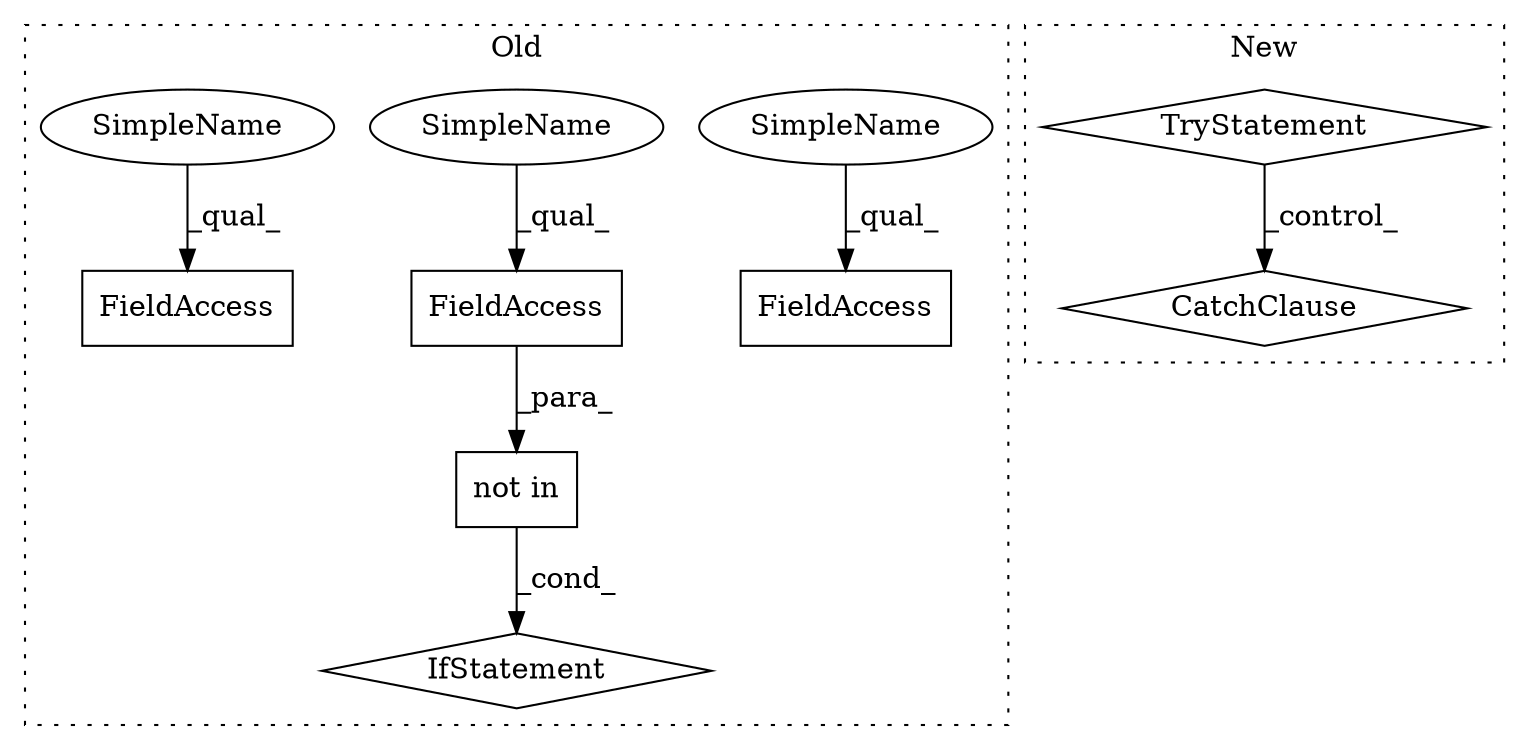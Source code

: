 digraph G {
subgraph cluster0 {
1 [label="not in" a="108" s="2601" l="30" shape="box"];
4 [label="IfStatement" a="25" s="2593,2631" l="8,2" shape="diamond"];
5 [label="FieldAccess" a="22" s="2621" l="10" shape="box"];
6 [label="FieldAccess" a="22" s="3584" l="10" shape="box"];
7 [label="FieldAccess" a="22" s="5653" l="10" shape="box"];
8 [label="SimpleName" a="42" s="5653" l="1" shape="ellipse"];
9 [label="SimpleName" a="42" s="2621" l="1" shape="ellipse"];
10 [label="SimpleName" a="42" s="3584" l="1" shape="ellipse"];
label = "Old";
style="dotted";
}
subgraph cluster1 {
2 [label="CatchClause" a="12" s="3344,3375" l="11,2" shape="diamond"];
3 [label="TryStatement" a="54" s="3288" l="4" shape="diamond"];
label = "New";
style="dotted";
}
1 -> 4 [label="_cond_"];
3 -> 2 [label="_control_"];
5 -> 1 [label="_para_"];
8 -> 7 [label="_qual_"];
9 -> 5 [label="_qual_"];
10 -> 6 [label="_qual_"];
}